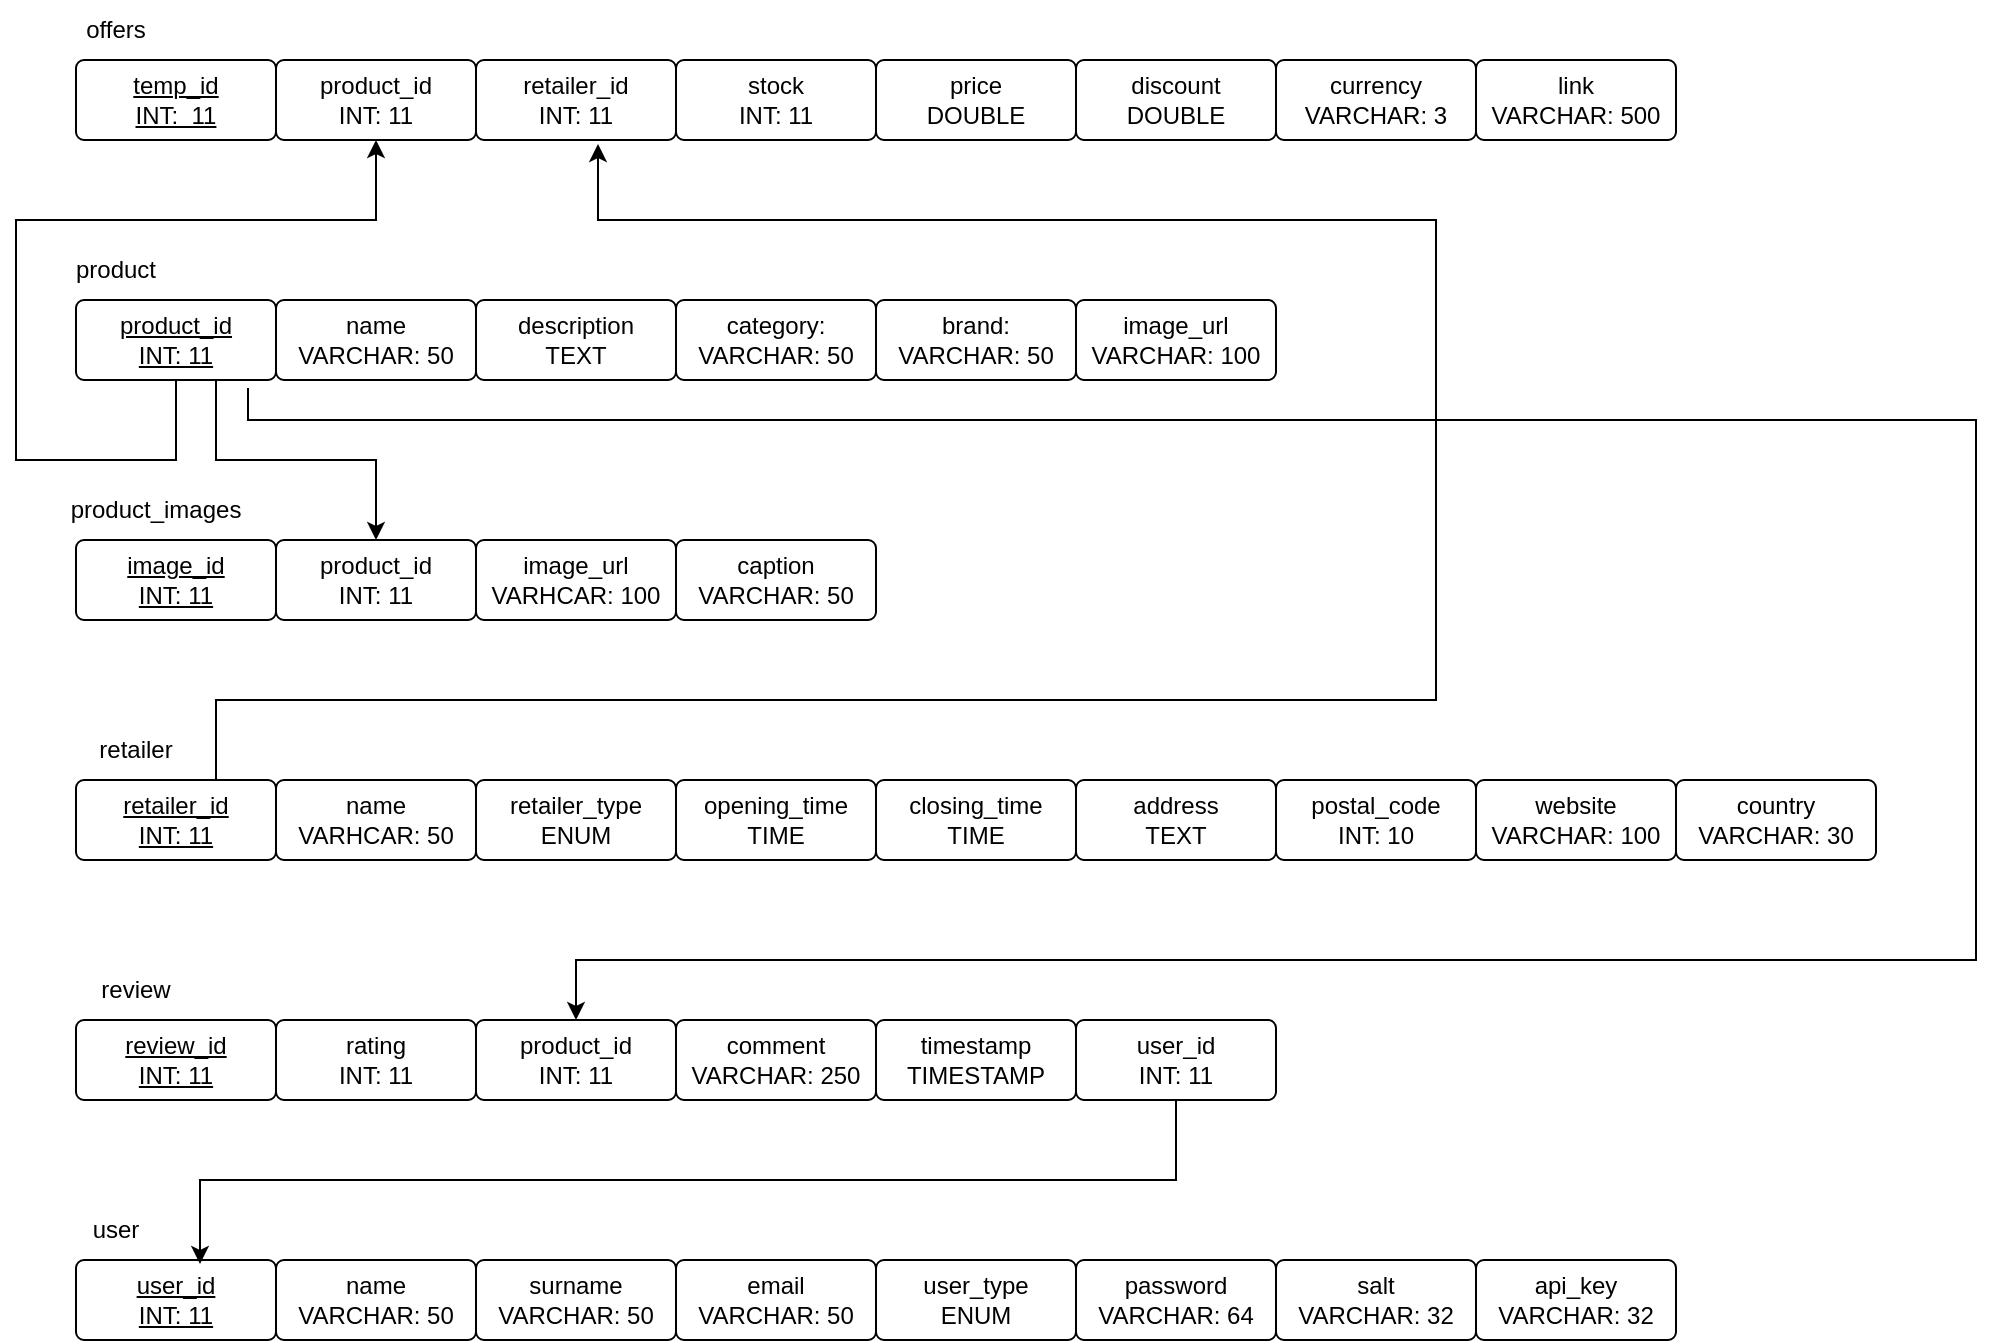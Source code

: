 <mxfile version="27.0.9">
  <diagram name="Page-1" id="uAQWY7F-ypI3wlXf62vY">
    <mxGraphModel dx="1052" dy="477" grid="1" gridSize="10" guides="1" tooltips="1" connect="1" arrows="1" fold="1" page="1" pageScale="1" pageWidth="827" pageHeight="1169" math="0" shadow="0">
      <root>
        <mxCell id="0" />
        <mxCell id="1" parent="0" />
        <mxCell id="rE-4X8fgRVMGPReBA5rN-4" value="temp_id&lt;br&gt;INT:&amp;nbsp; 11" style="rounded=1;arcSize=10;whiteSpace=wrap;html=1;align=center;fontStyle=4" parent="1" vertex="1">
          <mxGeometry x="40" y="200" width="100" height="40" as="geometry" />
        </mxCell>
        <mxCell id="rE-4X8fgRVMGPReBA5rN-5" value="product_id&lt;br&gt;INT: 11" style="rounded=1;arcSize=10;whiteSpace=wrap;html=1;align=center;fontStyle=0" parent="1" vertex="1">
          <mxGeometry x="140" y="200" width="100" height="40" as="geometry" />
        </mxCell>
        <mxCell id="rE-4X8fgRVMGPReBA5rN-6" value="retailer_id&lt;br&gt;INT: 11" style="rounded=1;arcSize=10;whiteSpace=wrap;html=1;align=center;fontStyle=0" parent="1" vertex="1">
          <mxGeometry x="240" y="200" width="100" height="40" as="geometry" />
        </mxCell>
        <mxCell id="rE-4X8fgRVMGPReBA5rN-7" value="stock&lt;br&gt;INT: 11" style="rounded=1;arcSize=10;whiteSpace=wrap;html=1;align=center;" parent="1" vertex="1">
          <mxGeometry x="340" y="200" width="100" height="40" as="geometry" />
        </mxCell>
        <mxCell id="rE-4X8fgRVMGPReBA5rN-8" value="price&lt;br&gt;DOUBLE" style="rounded=1;arcSize=10;whiteSpace=wrap;html=1;align=center;" parent="1" vertex="1">
          <mxGeometry x="440" y="200" width="100" height="40" as="geometry" />
        </mxCell>
        <mxCell id="rE-4X8fgRVMGPReBA5rN-9" value="discount&lt;br&gt;DOUBLE" style="rounded=1;arcSize=10;whiteSpace=wrap;html=1;align=center;" parent="1" vertex="1">
          <mxGeometry x="540" y="200" width="100" height="40" as="geometry" />
        </mxCell>
        <mxCell id="rE-4X8fgRVMGPReBA5rN-10" value="currency&lt;br&gt;VARCHAR: 3" style="rounded=1;arcSize=10;whiteSpace=wrap;html=1;align=center;" parent="1" vertex="1">
          <mxGeometry x="640" y="200" width="100" height="40" as="geometry" />
        </mxCell>
        <mxCell id="rE-4X8fgRVMGPReBA5rN-11" value="link&lt;br&gt;VARCHAR: 500" style="rounded=1;arcSize=10;whiteSpace=wrap;html=1;align=center;" parent="1" vertex="1">
          <mxGeometry x="740" y="200" width="100" height="40" as="geometry" />
        </mxCell>
        <mxCell id="rE-4X8fgRVMGPReBA5rN-12" value="product_id&lt;br&gt;INT: 11" style="rounded=1;arcSize=10;whiteSpace=wrap;html=1;align=center;fontStyle=4" parent="1" vertex="1">
          <mxGeometry x="40" y="320" width="100" height="40" as="geometry" />
        </mxCell>
        <mxCell id="rE-4X8fgRVMGPReBA5rN-13" value="name&lt;br&gt;VARCHAR: 50" style="rounded=1;arcSize=10;whiteSpace=wrap;html=1;align=center;" parent="1" vertex="1">
          <mxGeometry x="140" y="320" width="100" height="40" as="geometry" />
        </mxCell>
        <mxCell id="rE-4X8fgRVMGPReBA5rN-14" value="description&lt;br&gt;TEXT" style="rounded=1;arcSize=10;whiteSpace=wrap;html=1;align=center;" parent="1" vertex="1">
          <mxGeometry x="240" y="320" width="100" height="40" as="geometry" />
        </mxCell>
        <mxCell id="rE-4X8fgRVMGPReBA5rN-15" value="category:&lt;div&gt;VARCHAR: 50&lt;/div&gt;" style="rounded=1;arcSize=10;whiteSpace=wrap;html=1;align=center;" parent="1" vertex="1">
          <mxGeometry x="340" y="320" width="100" height="40" as="geometry" />
        </mxCell>
        <mxCell id="rE-4X8fgRVMGPReBA5rN-16" value="brand:&lt;div&gt;VARCHAR: 50&lt;/div&gt;" style="rounded=1;arcSize=10;whiteSpace=wrap;html=1;align=center;" parent="1" vertex="1">
          <mxGeometry x="440" y="320" width="100" height="40" as="geometry" />
        </mxCell>
        <mxCell id="rE-4X8fgRVMGPReBA5rN-17" value="image_url&lt;br&gt;VARCHAR: 100" style="rounded=1;arcSize=10;whiteSpace=wrap;html=1;align=center;" parent="1" vertex="1">
          <mxGeometry x="540" y="320" width="100" height="40" as="geometry" />
        </mxCell>
        <mxCell id="rE-4X8fgRVMGPReBA5rN-18" value="image_id&lt;div&gt;INT: 11&lt;/div&gt;" style="rounded=1;arcSize=10;whiteSpace=wrap;html=1;align=center;fontStyle=4" parent="1" vertex="1">
          <mxGeometry x="40" y="440" width="100" height="40" as="geometry" />
        </mxCell>
        <mxCell id="rE-4X8fgRVMGPReBA5rN-19" value="image_url&lt;br&gt;VARHCAR: 100" style="rounded=1;arcSize=10;whiteSpace=wrap;html=1;align=center;" parent="1" vertex="1">
          <mxGeometry x="240" y="440" width="100" height="40" as="geometry" />
        </mxCell>
        <mxCell id="rE-4X8fgRVMGPReBA5rN-20" value="product_id&lt;br&gt;INT: 11" style="rounded=1;arcSize=10;whiteSpace=wrap;html=1;align=center;fontStyle=0" parent="1" vertex="1">
          <mxGeometry x="140" y="440" width="100" height="40" as="geometry" />
        </mxCell>
        <mxCell id="rE-4X8fgRVMGPReBA5rN-21" value="caption&lt;br&gt;VARCHAR: 50" style="rounded=1;arcSize=10;whiteSpace=wrap;html=1;align=center;" parent="1" vertex="1">
          <mxGeometry x="340" y="440" width="100" height="40" as="geometry" />
        </mxCell>
        <mxCell id="rE-4X8fgRVMGPReBA5rN-22" value="retailer_id&lt;br&gt;INT: 11" style="rounded=1;arcSize=10;whiteSpace=wrap;html=1;align=center;fontStyle=4" parent="1" vertex="1">
          <mxGeometry x="40" y="560" width="100" height="40" as="geometry" />
        </mxCell>
        <mxCell id="rE-4X8fgRVMGPReBA5rN-23" value="name&lt;br&gt;VARHCAR: 50" style="rounded=1;arcSize=10;whiteSpace=wrap;html=1;align=center;" parent="1" vertex="1">
          <mxGeometry x="140" y="560" width="100" height="40" as="geometry" />
        </mxCell>
        <mxCell id="rE-4X8fgRVMGPReBA5rN-24" value="retailer_type&lt;br&gt;ENUM" style="rounded=1;arcSize=10;whiteSpace=wrap;html=1;align=center;" parent="1" vertex="1">
          <mxGeometry x="240" y="560" width="100" height="40" as="geometry" />
        </mxCell>
        <mxCell id="rE-4X8fgRVMGPReBA5rN-25" value="opening_time&lt;div&gt;TIME&lt;/div&gt;" style="rounded=1;arcSize=10;whiteSpace=wrap;html=1;align=center;" parent="1" vertex="1">
          <mxGeometry x="340" y="560" width="100" height="40" as="geometry" />
        </mxCell>
        <mxCell id="rE-4X8fgRVMGPReBA5rN-26" value="closing_time&lt;br&gt;TIME" style="rounded=1;arcSize=10;whiteSpace=wrap;html=1;align=center;" parent="1" vertex="1">
          <mxGeometry x="440" y="560" width="100" height="40" as="geometry" />
        </mxCell>
        <mxCell id="rE-4X8fgRVMGPReBA5rN-27" value="address&lt;br&gt;TEXT" style="rounded=1;arcSize=10;whiteSpace=wrap;html=1;align=center;" parent="1" vertex="1">
          <mxGeometry x="540" y="560" width="100" height="40" as="geometry" />
        </mxCell>
        <mxCell id="rE-4X8fgRVMGPReBA5rN-28" value="postal_code&lt;br&gt;INT: 10" style="rounded=1;arcSize=10;whiteSpace=wrap;html=1;align=center;" parent="1" vertex="1">
          <mxGeometry x="640" y="560" width="100" height="40" as="geometry" />
        </mxCell>
        <mxCell id="rE-4X8fgRVMGPReBA5rN-29" value="website&lt;br&gt;VARCHAR: 100" style="rounded=1;arcSize=10;whiteSpace=wrap;html=1;align=center;" parent="1" vertex="1">
          <mxGeometry x="740" y="560" width="100" height="40" as="geometry" />
        </mxCell>
        <mxCell id="rE-4X8fgRVMGPReBA5rN-30" value="country&lt;br&gt;VARCHAR: 30" style="rounded=1;arcSize=10;whiteSpace=wrap;html=1;align=center;" parent="1" vertex="1">
          <mxGeometry x="840" y="560" width="100" height="40" as="geometry" />
        </mxCell>
        <mxCell id="rE-4X8fgRVMGPReBA5rN-31" value="review_id&lt;div&gt;INT: 11&lt;/div&gt;" style="rounded=1;arcSize=10;whiteSpace=wrap;html=1;align=center;fontStyle=4" parent="1" vertex="1">
          <mxGeometry x="40" y="680" width="100" height="40" as="geometry" />
        </mxCell>
        <mxCell id="rE-4X8fgRVMGPReBA5rN-32" value="rating&lt;br&gt;INT: 11" style="rounded=1;arcSize=10;whiteSpace=wrap;html=1;align=center;fontStyle=0" parent="1" vertex="1">
          <mxGeometry x="140" y="680" width="100" height="40" as="geometry" />
        </mxCell>
        <mxCell id="rE-4X8fgRVMGPReBA5rN-33" value="product_id&lt;div&gt;INT: 11&lt;/div&gt;" style="rounded=1;arcSize=10;whiteSpace=wrap;html=1;align=center;fontStyle=0" parent="1" vertex="1">
          <mxGeometry x="240" y="680" width="100" height="40" as="geometry" />
        </mxCell>
        <mxCell id="rE-4X8fgRVMGPReBA5rN-34" value="comment&lt;div&gt;VARCHAR: 250&lt;/div&gt;" style="rounded=1;arcSize=10;whiteSpace=wrap;html=1;align=center;" parent="1" vertex="1">
          <mxGeometry x="340" y="680" width="100" height="40" as="geometry" />
        </mxCell>
        <mxCell id="rE-4X8fgRVMGPReBA5rN-35" value="timestamp&lt;div&gt;TIMESTAMP&lt;/div&gt;" style="rounded=1;arcSize=10;whiteSpace=wrap;html=1;align=center;" parent="1" vertex="1">
          <mxGeometry x="440" y="680" width="100" height="40" as="geometry" />
        </mxCell>
        <mxCell id="rE-4X8fgRVMGPReBA5rN-36" value="user_id&lt;div&gt;INT: 11&lt;/div&gt;" style="rounded=1;arcSize=10;whiteSpace=wrap;html=1;align=center;fontStyle=0" parent="1" vertex="1">
          <mxGeometry x="540" y="680" width="100" height="40" as="geometry" />
        </mxCell>
        <mxCell id="rE-4X8fgRVMGPReBA5rN-37" value="user_id&lt;div&gt;INT: 11&lt;/div&gt;" style="rounded=1;arcSize=10;whiteSpace=wrap;html=1;align=center;fontStyle=4" parent="1" vertex="1">
          <mxGeometry x="40" y="800" width="100" height="40" as="geometry" />
        </mxCell>
        <mxCell id="rE-4X8fgRVMGPReBA5rN-38" value="name&lt;br&gt;VARCHAR: 50" style="rounded=1;arcSize=10;whiteSpace=wrap;html=1;align=center;" parent="1" vertex="1">
          <mxGeometry x="140" y="800" width="100" height="40" as="geometry" />
        </mxCell>
        <mxCell id="rE-4X8fgRVMGPReBA5rN-39" value="surname&lt;div&gt;VARCHAR: 50&lt;/div&gt;" style="rounded=1;arcSize=10;whiteSpace=wrap;html=1;align=center;" parent="1" vertex="1">
          <mxGeometry x="240" y="800" width="100" height="40" as="geometry" />
        </mxCell>
        <mxCell id="rE-4X8fgRVMGPReBA5rN-40" value="email&lt;br&gt;VARCHAR: 50" style="rounded=1;arcSize=10;whiteSpace=wrap;html=1;align=center;" parent="1" vertex="1">
          <mxGeometry x="340" y="800" width="100" height="40" as="geometry" />
        </mxCell>
        <mxCell id="rE-4X8fgRVMGPReBA5rN-41" value="user_type&lt;div&gt;ENUM&lt;/div&gt;" style="rounded=1;arcSize=10;whiteSpace=wrap;html=1;align=center;" parent="1" vertex="1">
          <mxGeometry x="440" y="800" width="100" height="40" as="geometry" />
        </mxCell>
        <mxCell id="rE-4X8fgRVMGPReBA5rN-42" value="password&lt;br&gt;VARCHAR: 64" style="rounded=1;arcSize=10;whiteSpace=wrap;html=1;align=center;" parent="1" vertex="1">
          <mxGeometry x="540" y="800" width="100" height="40" as="geometry" />
        </mxCell>
        <mxCell id="rE-4X8fgRVMGPReBA5rN-43" value="salt&lt;div&gt;VARCHAR: 32&lt;/div&gt;" style="rounded=1;arcSize=10;whiteSpace=wrap;html=1;align=center;" parent="1" vertex="1">
          <mxGeometry x="640" y="800" width="100" height="40" as="geometry" />
        </mxCell>
        <mxCell id="rE-4X8fgRVMGPReBA5rN-44" value="api_key&lt;div&gt;VARCHAR: 32&lt;/div&gt;" style="rounded=1;arcSize=10;whiteSpace=wrap;html=1;align=center;" parent="1" vertex="1">
          <mxGeometry x="740" y="800" width="100" height="40" as="geometry" />
        </mxCell>
        <mxCell id="rE-4X8fgRVMGPReBA5rN-49" value="offers" style="text;html=1;align=center;verticalAlign=middle;whiteSpace=wrap;rounded=0;" parent="1" vertex="1">
          <mxGeometry x="30" y="170" width="60" height="30" as="geometry" />
        </mxCell>
        <mxCell id="rE-4X8fgRVMGPReBA5rN-50" value="product" style="text;html=1;align=center;verticalAlign=middle;whiteSpace=wrap;rounded=0;" parent="1" vertex="1">
          <mxGeometry x="30" y="290" width="60" height="30" as="geometry" />
        </mxCell>
        <mxCell id="rE-4X8fgRVMGPReBA5rN-51" value="product_images" style="text;html=1;align=center;verticalAlign=middle;whiteSpace=wrap;rounded=0;" parent="1" vertex="1">
          <mxGeometry x="50" y="410" width="60" height="30" as="geometry" />
        </mxCell>
        <mxCell id="rE-4X8fgRVMGPReBA5rN-52" value="retailer" style="text;html=1;align=center;verticalAlign=middle;whiteSpace=wrap;rounded=0;" parent="1" vertex="1">
          <mxGeometry x="40" y="530" width="60" height="30" as="geometry" />
        </mxCell>
        <mxCell id="rE-4X8fgRVMGPReBA5rN-53" value="review" style="text;html=1;align=center;verticalAlign=middle;whiteSpace=wrap;rounded=0;" parent="1" vertex="1">
          <mxGeometry x="40" y="650" width="60" height="30" as="geometry" />
        </mxCell>
        <mxCell id="rE-4X8fgRVMGPReBA5rN-54" value="user" style="text;html=1;align=center;verticalAlign=middle;whiteSpace=wrap;rounded=0;" parent="1" vertex="1">
          <mxGeometry x="30" y="770" width="60" height="30" as="geometry" />
        </mxCell>
        <mxCell id="rE-4X8fgRVMGPReBA5rN-60" value="" style="endArrow=classic;html=1;rounded=0;exitX=0.5;exitY=1;exitDx=0;exitDy=0;entryX=0.5;entryY=1;entryDx=0;entryDy=0;" parent="1" source="rE-4X8fgRVMGPReBA5rN-12" target="rE-4X8fgRVMGPReBA5rN-5" edge="1">
          <mxGeometry width="50" height="50" relative="1" as="geometry">
            <mxPoint x="-20" y="370" as="sourcePoint" />
            <mxPoint x="30" y="320" as="targetPoint" />
            <Array as="points">
              <mxPoint x="90" y="400" />
              <mxPoint x="10" y="400" />
              <mxPoint x="10" y="280" />
              <mxPoint x="190" y="280" />
            </Array>
          </mxGeometry>
        </mxCell>
        <mxCell id="rE-4X8fgRVMGPReBA5rN-62" value="" style="endArrow=classic;html=1;rounded=0;entryX=0.5;entryY=0;entryDx=0;entryDy=0;" parent="1" target="rE-4X8fgRVMGPReBA5rN-20" edge="1">
          <mxGeometry width="50" height="50" relative="1" as="geometry">
            <mxPoint x="110" y="360" as="sourcePoint" />
            <mxPoint x="200" y="380" as="targetPoint" />
            <Array as="points">
              <mxPoint x="110" y="400" />
              <mxPoint x="190" y="400" />
            </Array>
          </mxGeometry>
        </mxCell>
        <mxCell id="rE-4X8fgRVMGPReBA5rN-63" value="" style="endArrow=classic;html=1;rounded=0;exitX=0.86;exitY=1.1;exitDx=0;exitDy=0;exitPerimeter=0;entryX=0.5;entryY=0;entryDx=0;entryDy=0;" parent="1" source="rE-4X8fgRVMGPReBA5rN-12" target="rE-4X8fgRVMGPReBA5rN-33" edge="1">
          <mxGeometry width="50" height="50" relative="1" as="geometry">
            <mxPoint x="240" y="430" as="sourcePoint" />
            <mxPoint x="1034" y="380" as="targetPoint" />
            <Array as="points">
              <mxPoint x="126" y="380" />
              <mxPoint x="990" y="380" />
              <mxPoint x="990" y="650" />
              <mxPoint x="290" y="650" />
            </Array>
          </mxGeometry>
        </mxCell>
        <mxCell id="rE-4X8fgRVMGPReBA5rN-64" value="" style="endArrow=classic;html=1;rounded=0;exitX=0.5;exitY=1;exitDx=0;exitDy=0;entryX=0.62;entryY=0.05;entryDx=0;entryDy=0;entryPerimeter=0;" parent="1" source="rE-4X8fgRVMGPReBA5rN-36" target="rE-4X8fgRVMGPReBA5rN-37" edge="1">
          <mxGeometry width="50" height="50" relative="1" as="geometry">
            <mxPoint x="520" y="800" as="sourcePoint" />
            <mxPoint x="570" y="750" as="targetPoint" />
            <Array as="points">
              <mxPoint x="590" y="760" />
              <mxPoint x="102" y="760" />
            </Array>
          </mxGeometry>
        </mxCell>
        <mxCell id="rE-4X8fgRVMGPReBA5rN-65" value="" style="endArrow=classic;html=1;rounded=0;entryX=0.61;entryY=1.05;entryDx=0;entryDy=0;entryPerimeter=0;" parent="1" target="rE-4X8fgRVMGPReBA5rN-6" edge="1">
          <mxGeometry width="50" height="50" relative="1" as="geometry">
            <mxPoint x="110" y="560" as="sourcePoint" />
            <mxPoint x="160" y="510" as="targetPoint" />
            <Array as="points">
              <mxPoint x="110" y="520" />
              <mxPoint x="720" y="520" />
              <mxPoint x="720" y="280" />
              <mxPoint x="301" y="280" />
            </Array>
          </mxGeometry>
        </mxCell>
      </root>
    </mxGraphModel>
  </diagram>
</mxfile>
